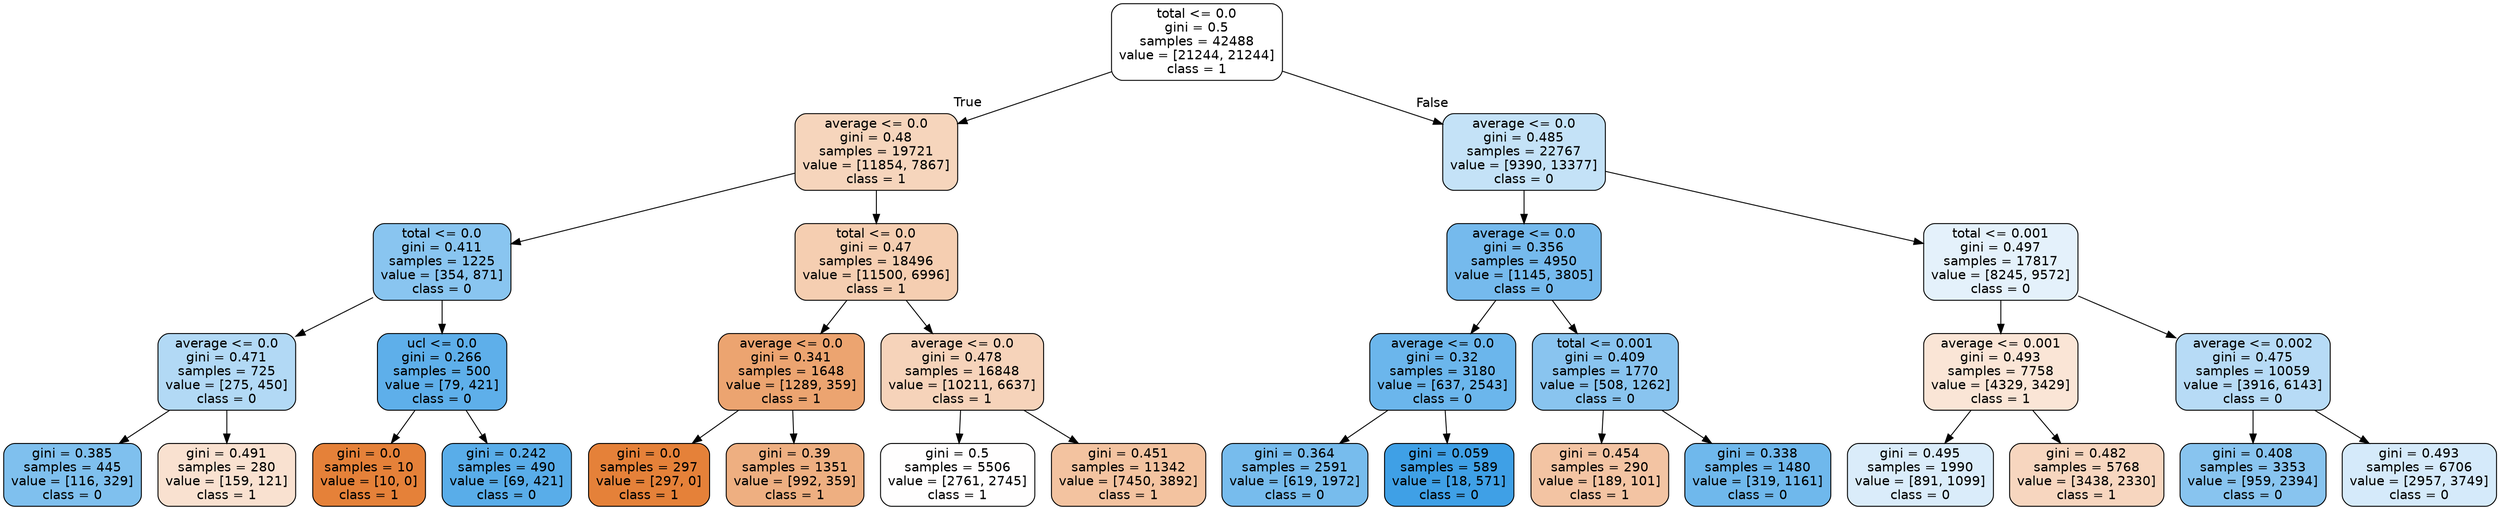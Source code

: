 digraph Tree {
node [shape=box, style="filled, rounded", color="black", fontname=helvetica] ;
edge [fontname=helvetica] ;
0 [label="total <= 0.0\ngini = 0.5\nsamples = 42488\nvalue = [21244, 21244]\nclass = 1", fillcolor="#ffffff"] ;
1 [label="average <= 0.0\ngini = 0.48\nsamples = 19721\nvalue = [11854, 7867]\nclass = 1", fillcolor="#f6d5bc"] ;
0 -> 1 [labeldistance=2.5, labelangle=45, headlabel="True"] ;
2 [label="total <= 0.0\ngini = 0.411\nsamples = 1225\nvalue = [354, 871]\nclass = 0", fillcolor="#89c5f0"] ;
1 -> 2 ;
3 [label="average <= 0.0\ngini = 0.471\nsamples = 725\nvalue = [275, 450]\nclass = 0", fillcolor="#b2d9f5"] ;
2 -> 3 ;
4 [label="gini = 0.385\nsamples = 445\nvalue = [116, 329]\nclass = 0", fillcolor="#7fc0ee"] ;
3 -> 4 ;
5 [label="gini = 0.491\nsamples = 280\nvalue = [159, 121]\nclass = 1", fillcolor="#f9e1d0"] ;
3 -> 5 ;
6 [label="ucl <= 0.0\ngini = 0.266\nsamples = 500\nvalue = [79, 421]\nclass = 0", fillcolor="#5eafea"] ;
2 -> 6 ;
7 [label="gini = 0.0\nsamples = 10\nvalue = [10, 0]\nclass = 1", fillcolor="#e58139"] ;
6 -> 7 ;
8 [label="gini = 0.242\nsamples = 490\nvalue = [69, 421]\nclass = 0", fillcolor="#59ade9"] ;
6 -> 8 ;
9 [label="total <= 0.0\ngini = 0.47\nsamples = 18496\nvalue = [11500, 6996]\nclass = 1", fillcolor="#f5ceb1"] ;
1 -> 9 ;
10 [label="average <= 0.0\ngini = 0.341\nsamples = 1648\nvalue = [1289, 359]\nclass = 1", fillcolor="#eca470"] ;
9 -> 10 ;
11 [label="gini = 0.0\nsamples = 297\nvalue = [297, 0]\nclass = 1", fillcolor="#e58139"] ;
10 -> 11 ;
12 [label="gini = 0.39\nsamples = 1351\nvalue = [992, 359]\nclass = 1", fillcolor="#eeaf81"] ;
10 -> 12 ;
13 [label="average <= 0.0\ngini = 0.478\nsamples = 16848\nvalue = [10211, 6637]\nclass = 1", fillcolor="#f6d3ba"] ;
9 -> 13 ;
14 [label="gini = 0.5\nsamples = 5506\nvalue = [2761, 2745]\nclass = 1", fillcolor="#fffefe"] ;
13 -> 14 ;
15 [label="gini = 0.451\nsamples = 11342\nvalue = [7450, 3892]\nclass = 1", fillcolor="#f3c3a0"] ;
13 -> 15 ;
16 [label="average <= 0.0\ngini = 0.485\nsamples = 22767\nvalue = [9390, 13377]\nclass = 0", fillcolor="#c4e2f7"] ;
0 -> 16 [labeldistance=2.5, labelangle=-45, headlabel="False"] ;
17 [label="average <= 0.0\ngini = 0.356\nsamples = 4950\nvalue = [1145, 3805]\nclass = 0", fillcolor="#75baed"] ;
16 -> 17 ;
18 [label="average <= 0.0\ngini = 0.32\nsamples = 3180\nvalue = [637, 2543]\nclass = 0", fillcolor="#6bb6ec"] ;
17 -> 18 ;
19 [label="gini = 0.364\nsamples = 2591\nvalue = [619, 1972]\nclass = 0", fillcolor="#77bced"] ;
18 -> 19 ;
20 [label="gini = 0.059\nsamples = 589\nvalue = [18, 571]\nclass = 0", fillcolor="#3fa0e6"] ;
18 -> 20 ;
21 [label="total <= 0.001\ngini = 0.409\nsamples = 1770\nvalue = [508, 1262]\nclass = 0", fillcolor="#89c4ef"] ;
17 -> 21 ;
22 [label="gini = 0.454\nsamples = 290\nvalue = [189, 101]\nclass = 1", fillcolor="#f3c4a3"] ;
21 -> 22 ;
23 [label="gini = 0.338\nsamples = 1480\nvalue = [319, 1161]\nclass = 0", fillcolor="#6fb8ec"] ;
21 -> 23 ;
24 [label="total <= 0.001\ngini = 0.497\nsamples = 17817\nvalue = [8245, 9572]\nclass = 0", fillcolor="#e4f1fb"] ;
16 -> 24 ;
25 [label="average <= 0.001\ngini = 0.493\nsamples = 7758\nvalue = [4329, 3429]\nclass = 1", fillcolor="#fae5d6"] ;
24 -> 25 ;
26 [label="gini = 0.495\nsamples = 1990\nvalue = [891, 1099]\nclass = 0", fillcolor="#daecfa"] ;
25 -> 26 ;
27 [label="gini = 0.482\nsamples = 5768\nvalue = [3438, 2330]\nclass = 1", fillcolor="#f7d6bf"] ;
25 -> 27 ;
28 [label="average <= 0.002\ngini = 0.475\nsamples = 10059\nvalue = [3916, 6143]\nclass = 0", fillcolor="#b7dbf6"] ;
24 -> 28 ;
29 [label="gini = 0.408\nsamples = 3353\nvalue = [959, 2394]\nclass = 0", fillcolor="#88c4ef"] ;
28 -> 29 ;
30 [label="gini = 0.493\nsamples = 6706\nvalue = [2957, 3749]\nclass = 0", fillcolor="#d5eafa"] ;
28 -> 30 ;
}